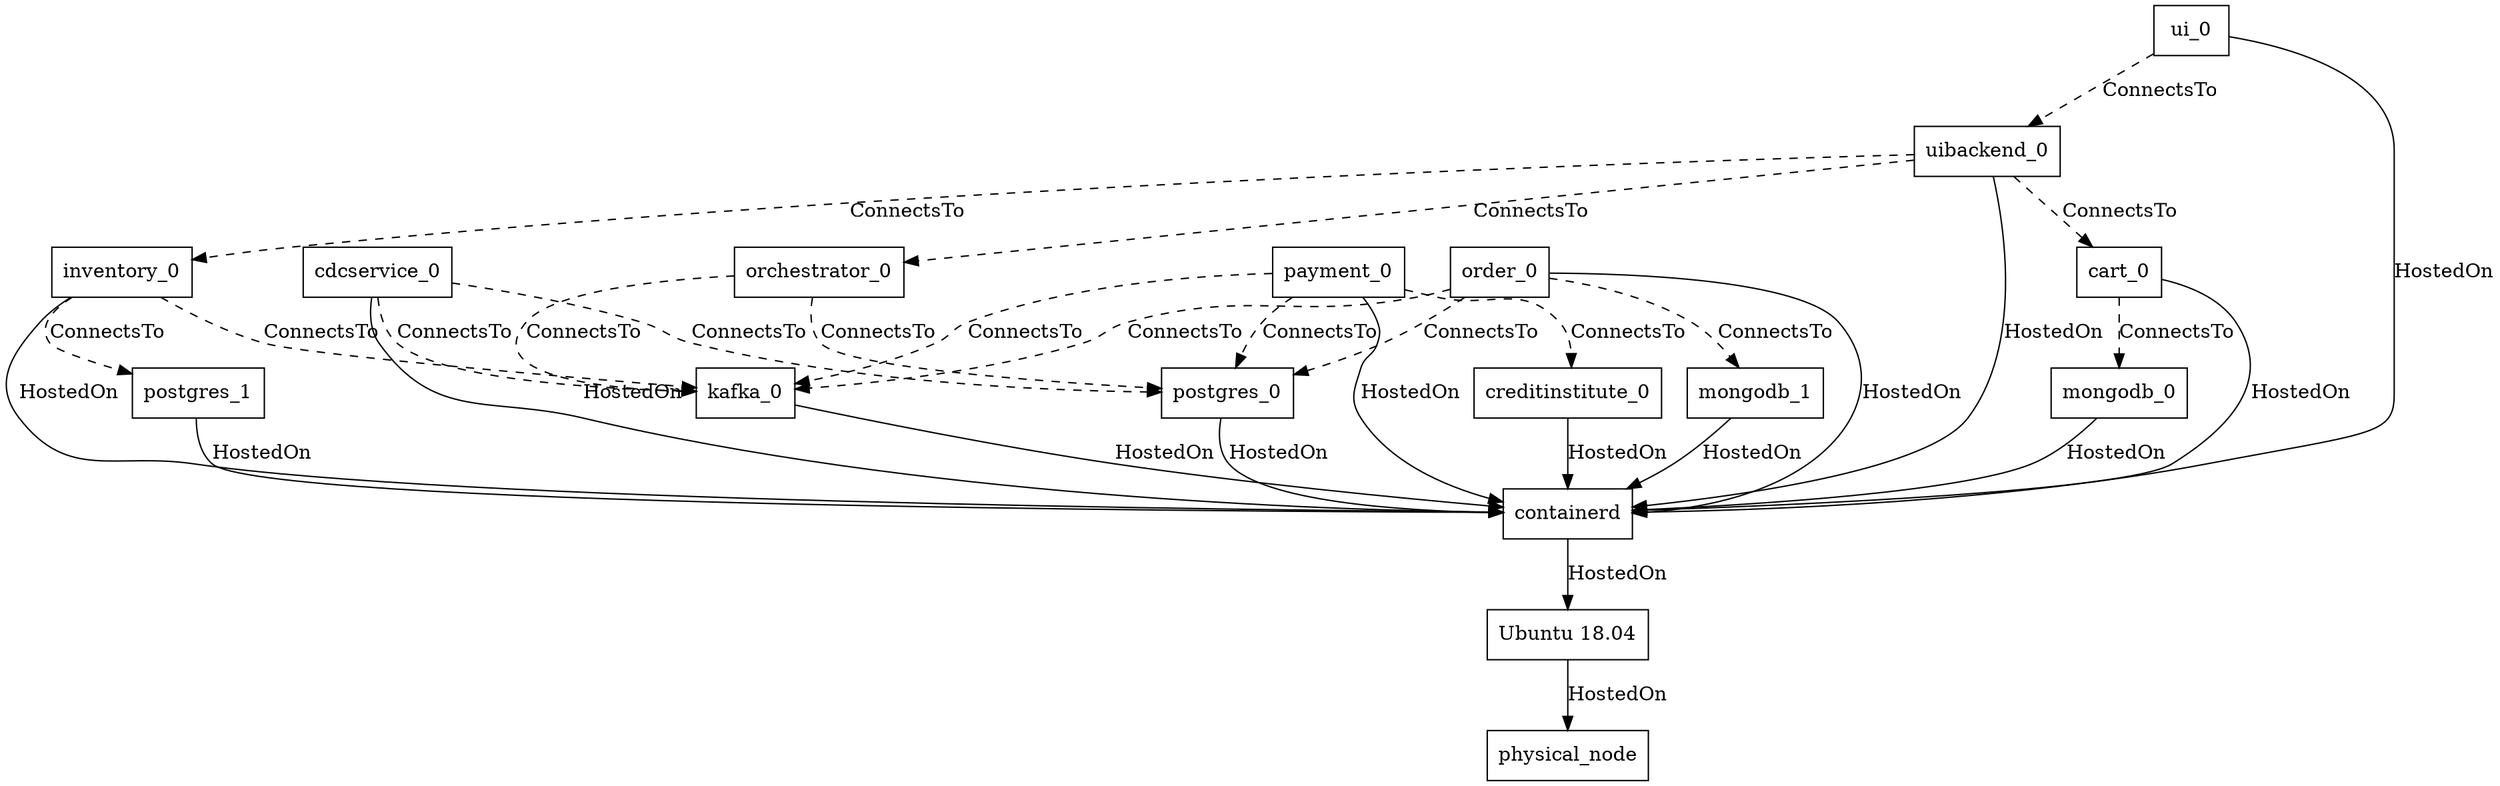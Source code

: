 strict digraph {
    physical_node_0 [label="physical_node" shape="polygon"]
    operating_system_0 [label="Ubuntu 18.04" shape="polygon"]
    container_runtime_0 [label="containerd" shape="polygon"]
    mongodb_0 [shape="polygon"]
    mongodb_1 [shape="polygon"]
    kafka_0 [shape="polygon"]
    cdcservice_0 [shape="polygon"]
    uibackend_0 [shape="polygon"]
    cart_0 [shape="polygon"]
    creditinstitute_0 [shape="polygon"]
    ui_0 [shape="polygon"]
    orchestrator_0 [shape="polygon"]
    payment_0 [shape="polygon"]
    postgres_1 [shape="polygon"]
    postgres_0 [shape="polygon"]
    order_0 [shape="polygon"]
    inventory_0 [shape="polygon"]

    operating_system_0 -> physical_node_0 [label="HostedOn"]
    container_runtime_0 -> operating_system_0 [label="HostedOn"]
    mongodb_0 -> container_runtime_0 [label="HostedOn"]
    mongodb_1 -> container_runtime_0 [label="HostedOn"]
    kafka_0 -> container_runtime_0 [label="HostedOn"]
    creditinstitute_0 -> container_runtime_0 [label="HostedOn"]
    uibackend_0 -> container_runtime_0 [label="HostedOn"]
    postgres_1 -> container_runtime_0 [label="HostedOn"]
    order_0 -> container_runtime_0 [label="HostedOn"]
    inventory_0 -> container_runtime_0 [label="HostedOn"]
    ui_0 -> container_runtime_0 [label="HostedOn"]
    cdcservice_0 -> container_runtime_0 [label="HostedOn"]
    payment_0 -> container_runtime_0 [label="HostedOn"]
    postgres_0 -> container_runtime_0 [label="HostedOn"]
    cart_0 -> container_runtime_0 [label="HostedOn"]

    subgraph {
        ui_0 -> uibackend_0 [label="ConnectsTo" style="dashed"]
        cdcservice_0 -> postgres_0 [label="ConnectsTo" style="dashed"]
        orchestrator_0 -> postgres_0 [label="ConnectsTo" style="dashed"]
        cdcservice_0 -> kafka_0 [label="ConnectsTo" style="dashed"]
        uibackend_0 -> cart_0 [label="ConnectsTo" style="dashed"]
        inventory_0 -> postgres_1 [label="ConnectsTo" style="dashed"]
        orchestrator_0 -> kafka_0 [label="ConnectsTo" style="dashed"]
        uibackend_0 -> inventory_0 [label="ConnectsTo" style="dashed"]
        payment_0 -> kafka_0 [label="ConnectsTo" style="dashed"]
        payment_0 -> postgres_0 [label="ConnectsTo" style="dashed"]
        order_0 -> mongodb_1 [label="ConnectsTo" style="dashed"]
        order_0 -> kafka_0 [label="ConnectsTo" style="dashed"]
        uibackend_0 -> orchestrator_0 [label="ConnectsTo" style="dashed"]
        cart_0 -> mongodb_0 [label="ConnectsTo" style="dashed"]
        payment_0 -> creditinstitute_0 [label="ConnectsTo" style="dashed"]
        order_0 -> postgres_0 [label="ConnectsTo" style="dashed"]
        inventory_0 -> kafka_0 [label="ConnectsTo" style="dashed"]
    }
}